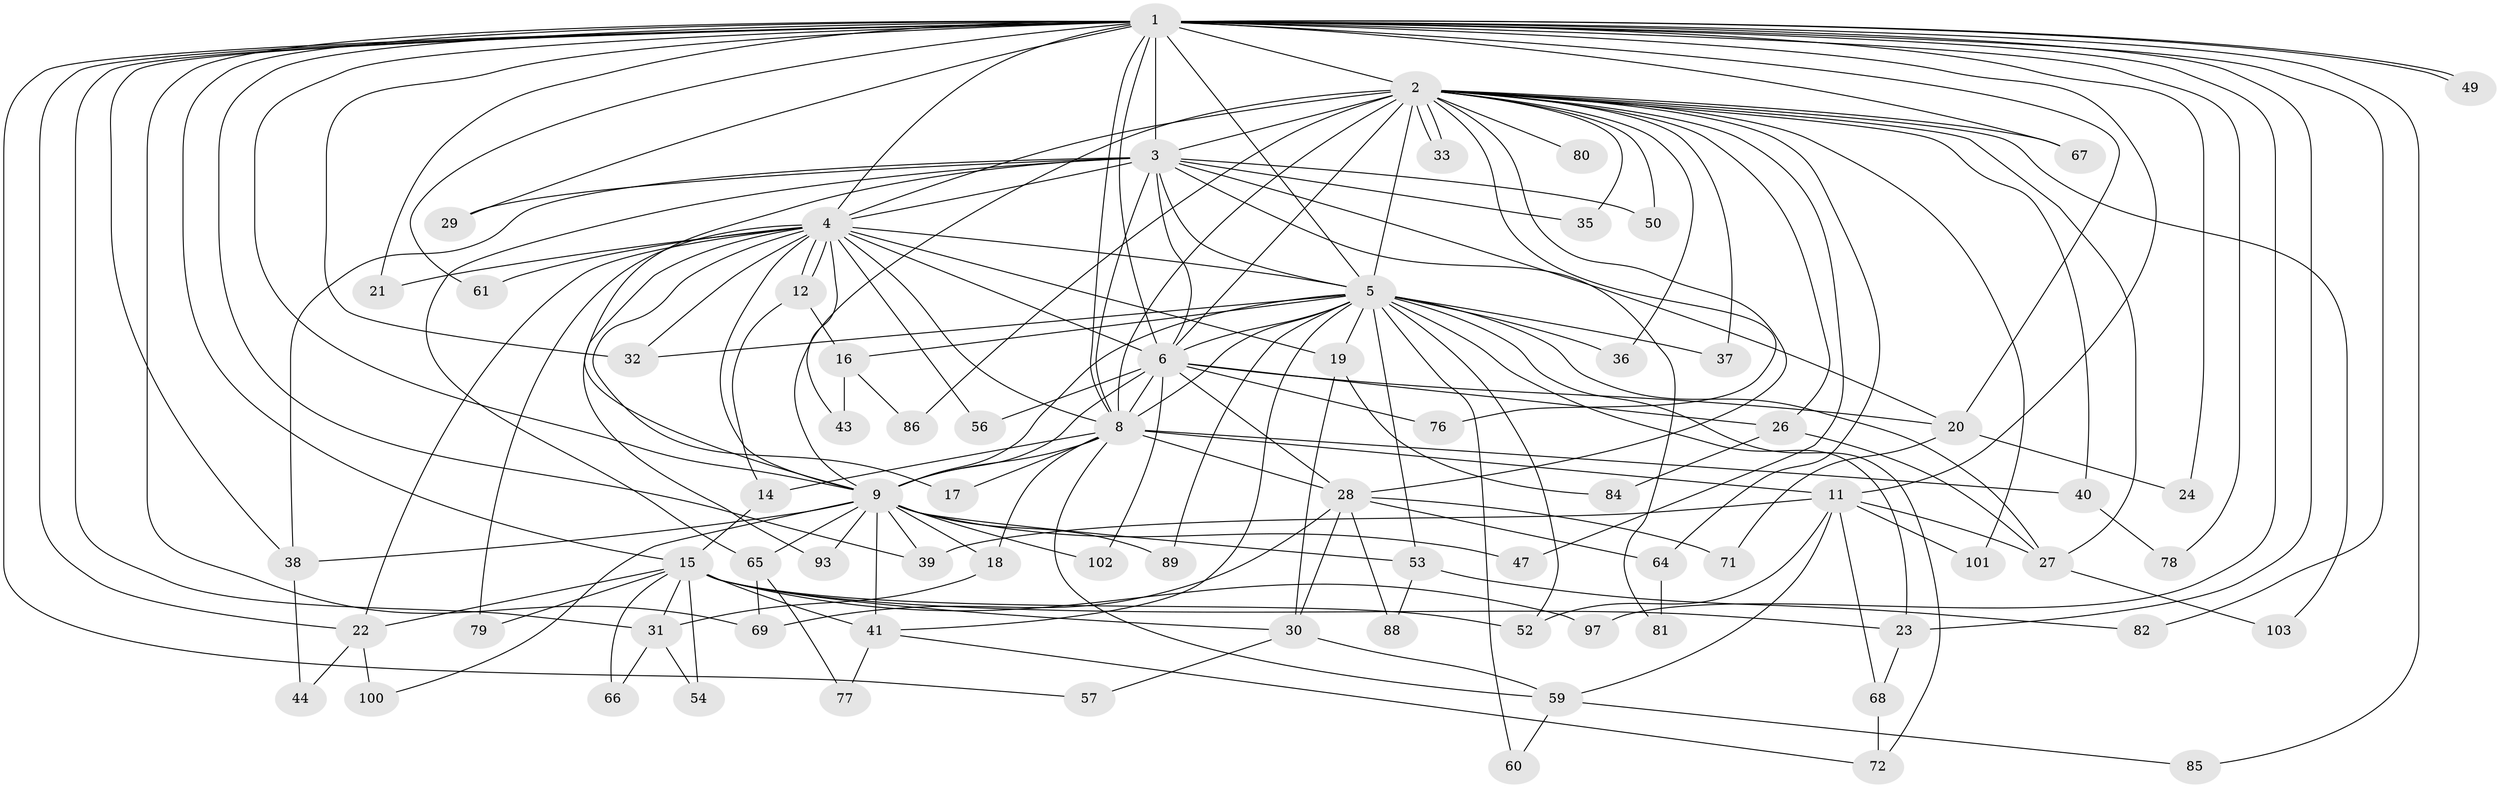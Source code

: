 // original degree distribution, {30: 0.009708737864077669, 20: 0.009708737864077669, 17: 0.019417475728155338, 23: 0.009708737864077669, 18: 0.009708737864077669, 15: 0.009708737864077669, 13: 0.009708737864077669, 22: 0.009708737864077669, 19: 0.009708737864077669, 7: 0.019417475728155338, 4: 0.1262135922330097, 5: 0.05825242718446602, 12: 0.009708737864077669, 2: 0.5145631067961165, 3: 0.17475728155339806}
// Generated by graph-tools (version 1.1) at 2025/41/03/06/25 10:41:34]
// undirected, 75 vertices, 177 edges
graph export_dot {
graph [start="1"]
  node [color=gray90,style=filled];
  1 [super="+13"];
  2 [super="+10"];
  3 [super="+99"];
  4 [super="+63"];
  5 [super="+7"];
  6 [super="+55"];
  8;
  9 [super="+91"];
  11 [super="+73"];
  12;
  14 [super="+74"];
  15 [super="+98"];
  16 [super="+92"];
  17;
  18 [super="+62"];
  19;
  20;
  21;
  22 [super="+34"];
  23 [super="+25"];
  24;
  26;
  27 [super="+48"];
  28 [super="+58"];
  29;
  30 [super="+46"];
  31 [super="+70"];
  32 [super="+42"];
  33;
  35;
  36;
  37;
  38 [super="+51"];
  39;
  40;
  41 [super="+45"];
  43;
  44;
  47;
  49;
  50;
  52 [super="+87"];
  53;
  54;
  56 [super="+75"];
  57;
  59 [super="+96"];
  60;
  61 [super="+90"];
  64;
  65;
  66;
  67;
  68;
  69 [super="+95"];
  71;
  72 [super="+94"];
  76 [super="+83"];
  77;
  78;
  79;
  80;
  81;
  82;
  84;
  85;
  86;
  88;
  89;
  93;
  97;
  100;
  101;
  102;
  103;
  1 -- 2 [weight=2];
  1 -- 3;
  1 -- 4;
  1 -- 5 [weight=2];
  1 -- 6;
  1 -- 8;
  1 -- 9 [weight=2];
  1 -- 11;
  1 -- 15;
  1 -- 20;
  1 -- 22;
  1 -- 23 [weight=2];
  1 -- 24;
  1 -- 31;
  1 -- 32;
  1 -- 38;
  1 -- 39;
  1 -- 49;
  1 -- 49;
  1 -- 57;
  1 -- 61;
  1 -- 67;
  1 -- 69;
  1 -- 78;
  1 -- 82;
  1 -- 97;
  1 -- 85;
  1 -- 21;
  1 -- 29;
  2 -- 3 [weight=3];
  2 -- 4 [weight=2];
  2 -- 5 [weight=4];
  2 -- 6 [weight=2];
  2 -- 8 [weight=2];
  2 -- 9 [weight=2];
  2 -- 33;
  2 -- 33;
  2 -- 35;
  2 -- 36;
  2 -- 40;
  2 -- 50;
  2 -- 64;
  2 -- 80 [weight=2];
  2 -- 86;
  2 -- 101;
  2 -- 67;
  2 -- 37;
  2 -- 103;
  2 -- 76;
  2 -- 47;
  2 -- 26;
  2 -- 27;
  2 -- 28;
  3 -- 4;
  3 -- 5 [weight=2];
  3 -- 6;
  3 -- 8;
  3 -- 9;
  3 -- 20;
  3 -- 29;
  3 -- 35;
  3 -- 38;
  3 -- 50;
  3 -- 65;
  3 -- 81;
  4 -- 5 [weight=2];
  4 -- 6;
  4 -- 8;
  4 -- 9;
  4 -- 12;
  4 -- 12;
  4 -- 17;
  4 -- 19;
  4 -- 21;
  4 -- 32;
  4 -- 43;
  4 -- 56 [weight=2];
  4 -- 61 [weight=3];
  4 -- 79;
  4 -- 22;
  4 -- 93;
  5 -- 6 [weight=2];
  5 -- 8 [weight=2];
  5 -- 9 [weight=2];
  5 -- 16;
  5 -- 27;
  5 -- 36;
  5 -- 52;
  5 -- 53;
  5 -- 60;
  5 -- 72;
  5 -- 89;
  5 -- 37;
  5 -- 41;
  5 -- 19;
  5 -- 23;
  5 -- 32;
  6 -- 8;
  6 -- 9;
  6 -- 26;
  6 -- 56;
  6 -- 102;
  6 -- 28;
  6 -- 20;
  6 -- 76;
  8 -- 9;
  8 -- 11;
  8 -- 14 [weight=2];
  8 -- 17;
  8 -- 18;
  8 -- 28;
  8 -- 40;
  8 -- 59;
  9 -- 18 [weight=2];
  9 -- 41;
  9 -- 47;
  9 -- 53;
  9 -- 65;
  9 -- 89;
  9 -- 93;
  9 -- 100;
  9 -- 102;
  9 -- 39;
  9 -- 38;
  11 -- 39;
  11 -- 59;
  11 -- 68;
  11 -- 101;
  11 -- 27;
  11 -- 52;
  12 -- 14;
  12 -- 16;
  14 -- 15;
  15 -- 22;
  15 -- 52;
  15 -- 54;
  15 -- 66;
  15 -- 79;
  15 -- 97;
  15 -- 23;
  15 -- 31;
  15 -- 30;
  15 -- 41;
  16 -- 43 [weight=2];
  16 -- 86;
  18 -- 31;
  19 -- 30;
  19 -- 84;
  20 -- 24;
  20 -- 71;
  22 -- 44;
  22 -- 100;
  23 -- 68;
  26 -- 84;
  26 -- 27;
  27 -- 103;
  28 -- 30;
  28 -- 69;
  28 -- 71;
  28 -- 88;
  28 -- 64;
  30 -- 57;
  30 -- 59;
  31 -- 54;
  31 -- 66;
  38 -- 44;
  40 -- 78;
  41 -- 72;
  41 -- 77;
  53 -- 82;
  53 -- 88;
  59 -- 60;
  59 -- 85;
  64 -- 81;
  65 -- 77;
  65 -- 69;
  68 -- 72;
}
